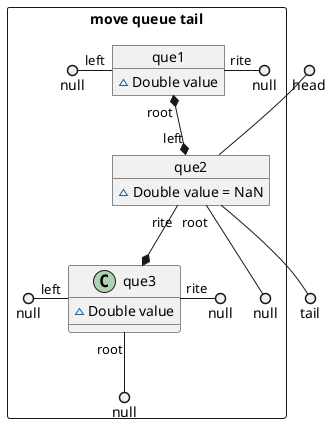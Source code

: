 @startuml

package "move queue tail" <<Rectangle>>{

    object que1{
        ~ Double value
    }
        null ()- "left" que1
        que1 "rite" -() null

    object que2{
        ~ Double value = NaN
    }
        que1 "root" *--* "left" que2
        que2 "rite"--* que3
        que2 "root" --() null

    object que3{
        ~ Double value
    }
        null ()- "left" que3
        que3 "rite" -() null
        que3 "root" --() null


}
    que2 --() tail
    head ()-- que2

@enduml